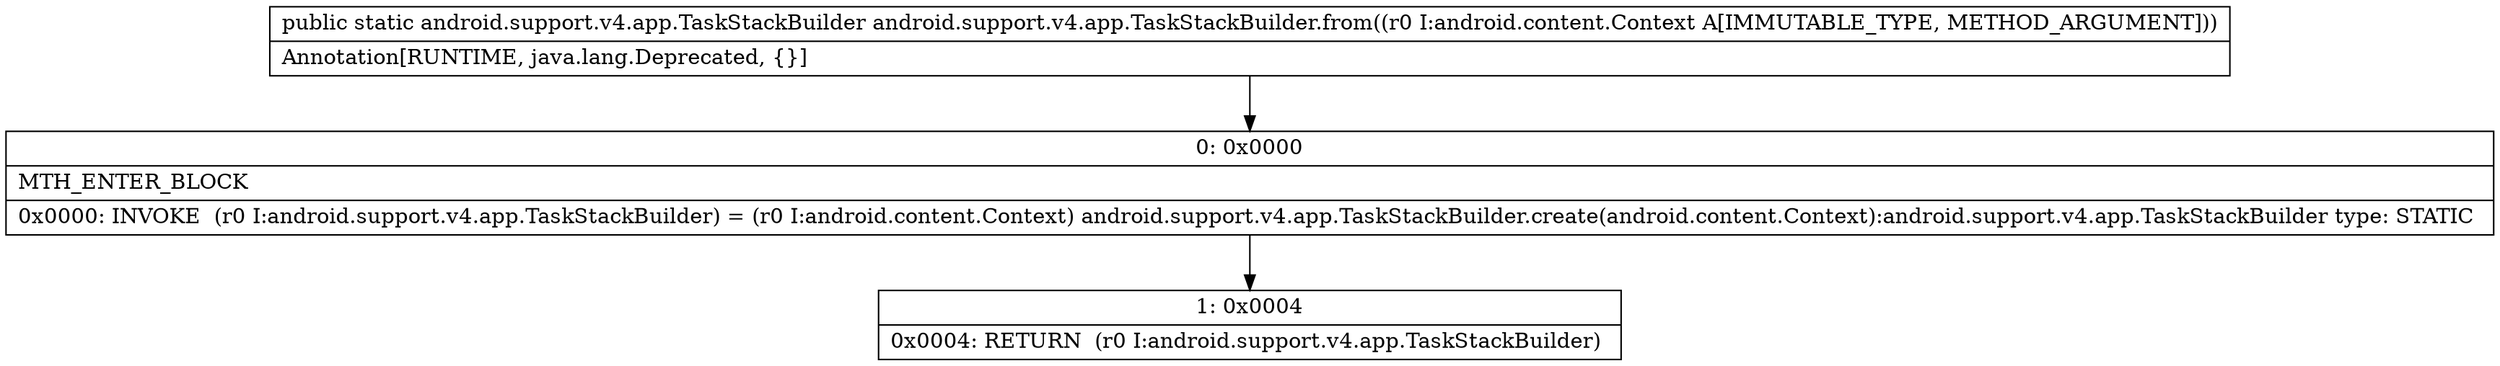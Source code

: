 digraph "CFG forandroid.support.v4.app.TaskStackBuilder.from(Landroid\/content\/Context;)Landroid\/support\/v4\/app\/TaskStackBuilder;" {
Node_0 [shape=record,label="{0\:\ 0x0000|MTH_ENTER_BLOCK\l|0x0000: INVOKE  (r0 I:android.support.v4.app.TaskStackBuilder) = (r0 I:android.content.Context) android.support.v4.app.TaskStackBuilder.create(android.content.Context):android.support.v4.app.TaskStackBuilder type: STATIC \l}"];
Node_1 [shape=record,label="{1\:\ 0x0004|0x0004: RETURN  (r0 I:android.support.v4.app.TaskStackBuilder) \l}"];
MethodNode[shape=record,label="{public static android.support.v4.app.TaskStackBuilder android.support.v4.app.TaskStackBuilder.from((r0 I:android.content.Context A[IMMUTABLE_TYPE, METHOD_ARGUMENT]))  | Annotation[RUNTIME, java.lang.Deprecated, \{\}]\l}"];
MethodNode -> Node_0;
Node_0 -> Node_1;
}

